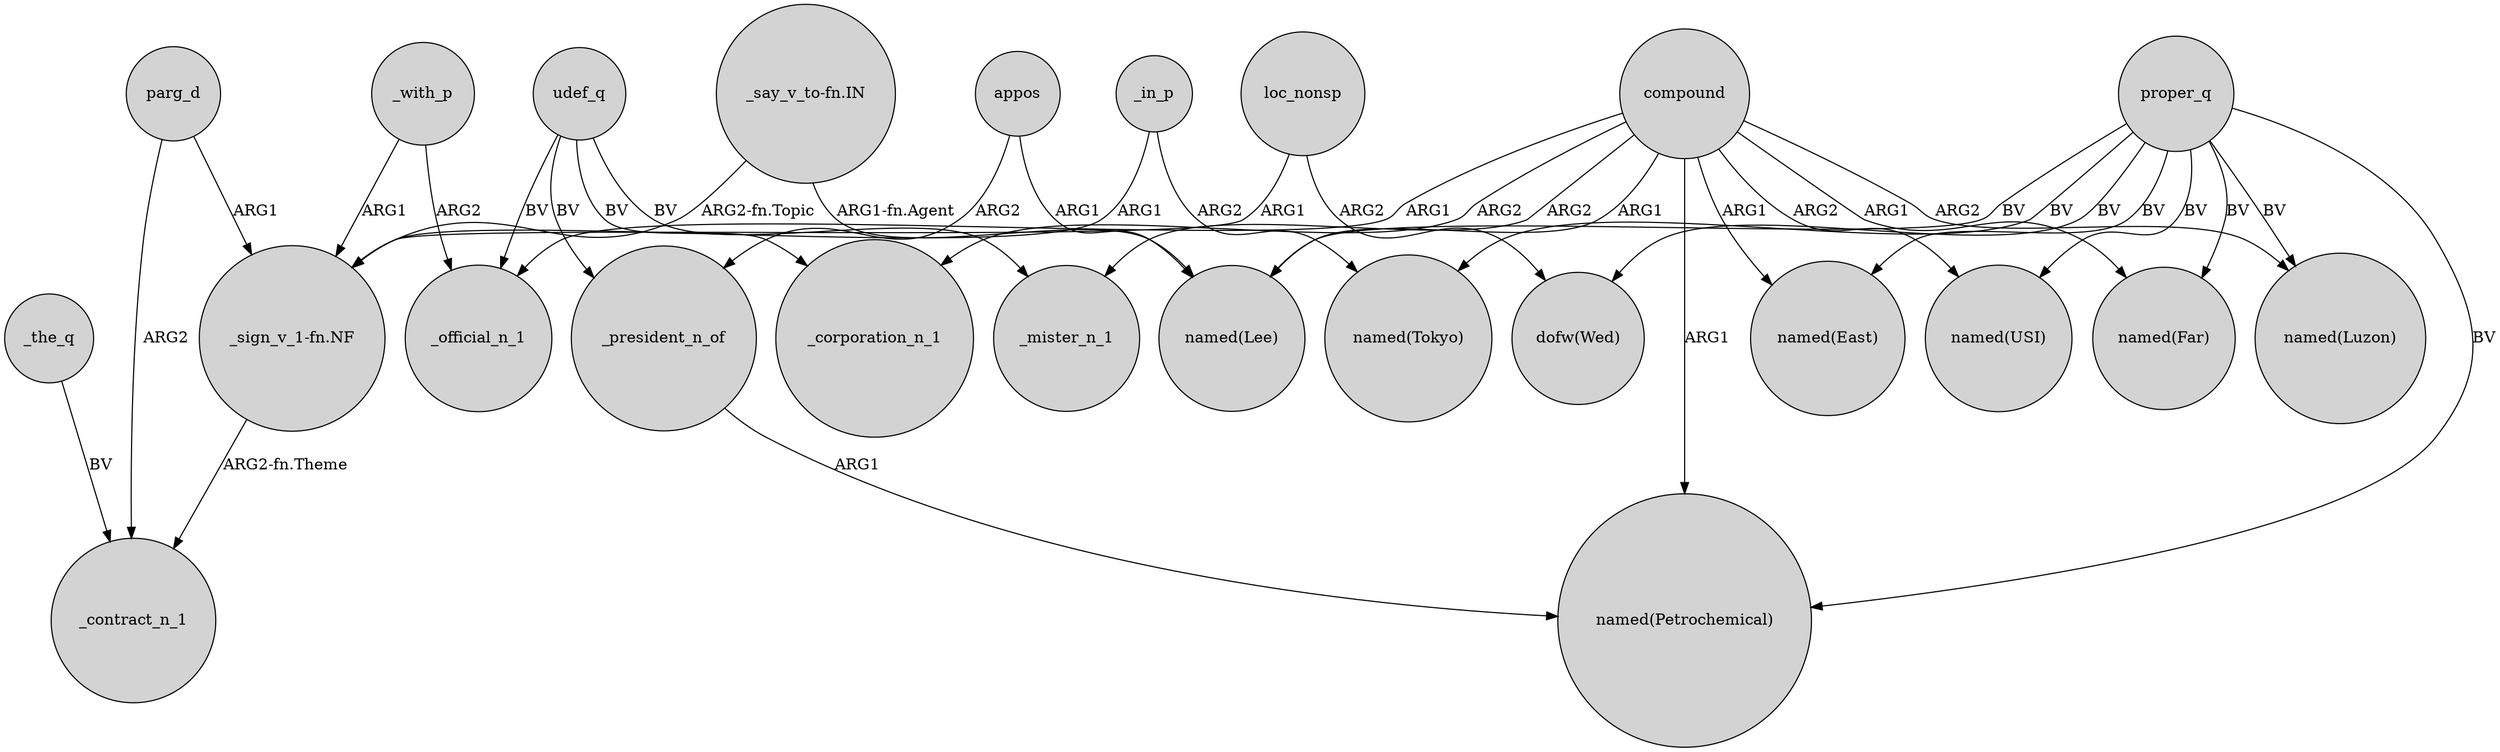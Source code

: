 digraph {
	node [shape=circle style=filled]
	_with_p -> _official_n_1 [label=ARG2]
	compound -> "named(Far)" [label=ARG1]
	proper_q -> "named(Lee)" [label=BV]
	"_say_v_to-fn.IN" -> "_sign_v_1-fn.NF" [label="ARG2-fn.Topic"]
	proper_q -> "named(USI)" [label=BV]
	compound -> "named(Luzon)" [label=ARG2]
	compound -> _mister_n_1 [label=ARG2]
	compound -> _corporation_n_1 [label=ARG2]
	udef_q -> _mister_n_1 [label=BV]
	proper_q -> "named(Tokyo)" [label=BV]
	loc_nonsp -> "_sign_v_1-fn.NF" [label=ARG1]
	_president_n_of -> "named(Petrochemical)" [label=ARG1]
	appos -> _president_n_of [label=ARG2]
	udef_q -> _corporation_n_1 [label=BV]
	_the_q -> _contract_n_1 [label=BV]
	parg_d -> "_sign_v_1-fn.NF" [label=ARG1]
	udef_q -> _president_n_of [label=BV]
	proper_q -> "named(Petrochemical)" [label=BV]
	compound -> "named(Petrochemical)" [label=ARG1]
	parg_d -> _contract_n_1 [label=ARG2]
	proper_q -> "dofw(Wed)" [label=BV]
	_in_p -> "_sign_v_1-fn.NF" [label=ARG1]
	udef_q -> _official_n_1 [label=BV]
	_with_p -> "_sign_v_1-fn.NF" [label=ARG1]
	compound -> "named(East)" [label=ARG1]
	proper_q -> "named(Far)" [label=BV]
	compound -> _official_n_1 [label=ARG1]
	"_sign_v_1-fn.NF" -> _contract_n_1 [label="ARG2-fn.Theme"]
	proper_q -> "named(Luzon)" [label=BV]
	"_say_v_to-fn.IN" -> "named(Lee)" [label="ARG1-fn.Agent"]
	compound -> "named(USI)" [label=ARG2]
	loc_nonsp -> "dofw(Wed)" [label=ARG2]
	_in_p -> "named(Tokyo)" [label=ARG2]
	proper_q -> "named(East)" [label=BV]
	appos -> "named(Lee)" [label=ARG1]
	compound -> "named(Lee)" [label=ARG1]
}
